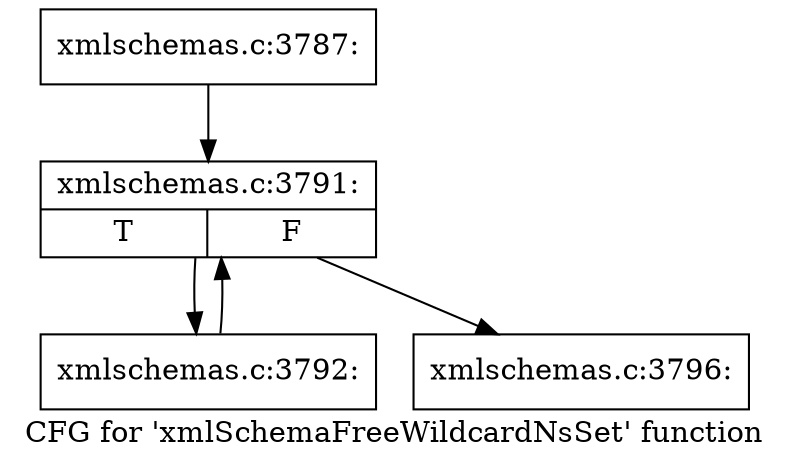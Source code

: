 digraph "CFG for 'xmlSchemaFreeWildcardNsSet' function" {
	label="CFG for 'xmlSchemaFreeWildcardNsSet' function";

	Node0x4a670c0 [shape=record,label="{xmlschemas.c:3787:}"];
	Node0x4a670c0 -> Node0x4a67330;
	Node0x4a67330 [shape=record,label="{xmlschemas.c:3791:|{<s0>T|<s1>F}}"];
	Node0x4a67330 -> Node0x4a69e40;
	Node0x4a67330 -> Node0x4a67510;
	Node0x4a69e40 [shape=record,label="{xmlschemas.c:3792:}"];
	Node0x4a69e40 -> Node0x4a67330;
	Node0x4a67510 [shape=record,label="{xmlschemas.c:3796:}"];
}
